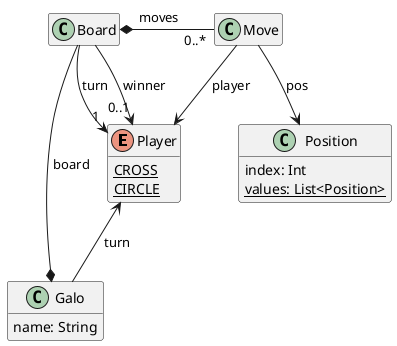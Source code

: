 @startuml

hide empty members

enum Player {
{static} CROSS
{static} CIRCLE
}

class Position {
  index: Int
  {static} values: List<Position>
}

class Move
Position <-up- Move :pos
Player <-up- Move :player

class Board
Board *- "0..*" Move :"moves     "
Board -> "1" Player :turn
Board -> "0..1" Player :winner

class Galo
Galo : name: String
Board -down-* Galo :board
Galo -up-> Player :turn

@enduml